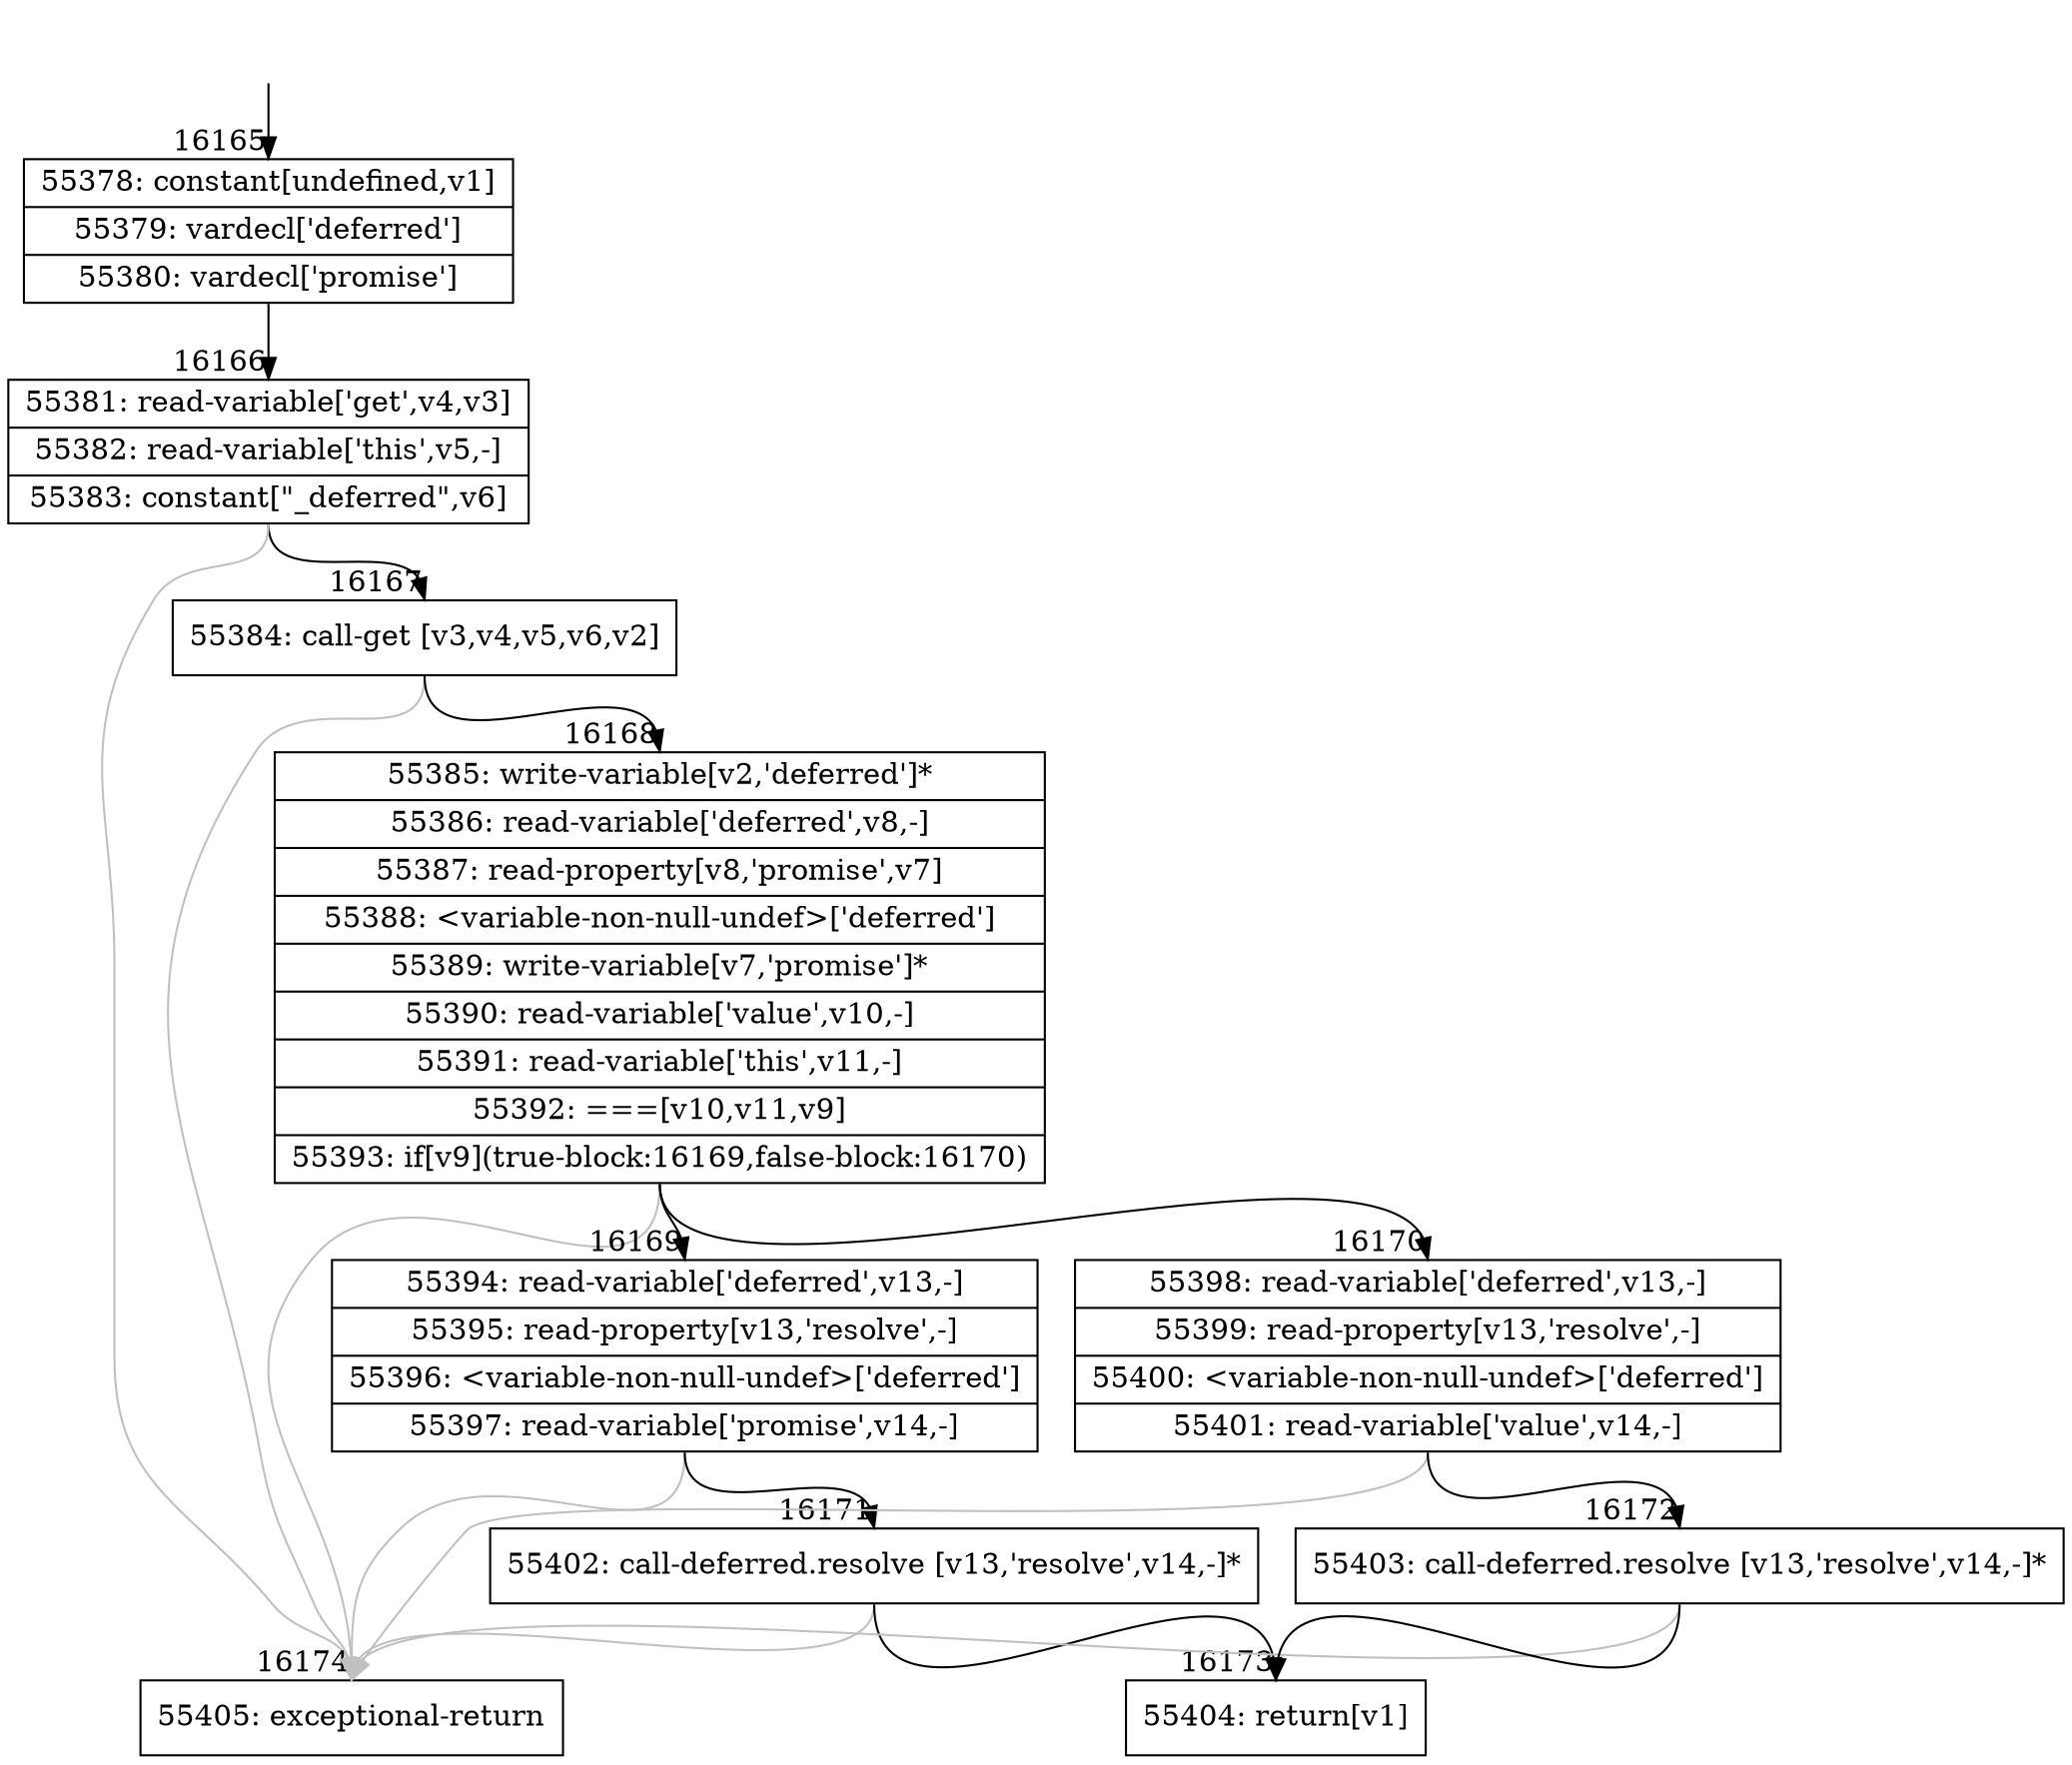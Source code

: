 digraph {
rankdir="TD"
BB_entry1372[shape=none,label=""];
BB_entry1372 -> BB16165 [tailport=s, headport=n, headlabel="    16165"]
BB16165 [shape=record label="{55378: constant[undefined,v1]|55379: vardecl['deferred']|55380: vardecl['promise']}" ] 
BB16165 -> BB16166 [tailport=s, headport=n, headlabel="      16166"]
BB16166 [shape=record label="{55381: read-variable['get',v4,v3]|55382: read-variable['this',v5,-]|55383: constant[\"_deferred\",v6]}" ] 
BB16166 -> BB16167 [tailport=s, headport=n, headlabel="      16167"]
BB16166 -> BB16174 [tailport=s, headport=n, color=gray, headlabel="      16174"]
BB16167 [shape=record label="{55384: call-get [v3,v4,v5,v6,v2]}" ] 
BB16167 -> BB16168 [tailport=s, headport=n, headlabel="      16168"]
BB16167 -> BB16174 [tailport=s, headport=n, color=gray]
BB16168 [shape=record label="{55385: write-variable[v2,'deferred']*|55386: read-variable['deferred',v8,-]|55387: read-property[v8,'promise',v7]|55388: \<variable-non-null-undef\>['deferred']|55389: write-variable[v7,'promise']*|55390: read-variable['value',v10,-]|55391: read-variable['this',v11,-]|55392: ===[v10,v11,v9]|55393: if[v9](true-block:16169,false-block:16170)}" ] 
BB16168 -> BB16169 [tailport=s, headport=n, headlabel="      16169"]
BB16168 -> BB16170 [tailport=s, headport=n, headlabel="      16170"]
BB16168 -> BB16174 [tailport=s, headport=n, color=gray]
BB16169 [shape=record label="{55394: read-variable['deferred',v13,-]|55395: read-property[v13,'resolve',-]|55396: \<variable-non-null-undef\>['deferred']|55397: read-variable['promise',v14,-]}" ] 
BB16169 -> BB16171 [tailport=s, headport=n, headlabel="      16171"]
BB16169 -> BB16174 [tailport=s, headport=n, color=gray]
BB16170 [shape=record label="{55398: read-variable['deferred',v13,-]|55399: read-property[v13,'resolve',-]|55400: \<variable-non-null-undef\>['deferred']|55401: read-variable['value',v14,-]}" ] 
BB16170 -> BB16172 [tailport=s, headport=n, headlabel="      16172"]
BB16170 -> BB16174 [tailport=s, headport=n, color=gray]
BB16171 [shape=record label="{55402: call-deferred.resolve [v13,'resolve',v14,-]*}" ] 
BB16171 -> BB16173 [tailport=s, headport=n, headlabel="      16173"]
BB16171 -> BB16174 [tailport=s, headport=n, color=gray]
BB16172 [shape=record label="{55403: call-deferred.resolve [v13,'resolve',v14,-]*}" ] 
BB16172 -> BB16173 [tailport=s, headport=n]
BB16172 -> BB16174 [tailport=s, headport=n, color=gray]
BB16173 [shape=record label="{55404: return[v1]}" ] 
BB16174 [shape=record label="{55405: exceptional-return}" ] 
//#$~ 30035
}
